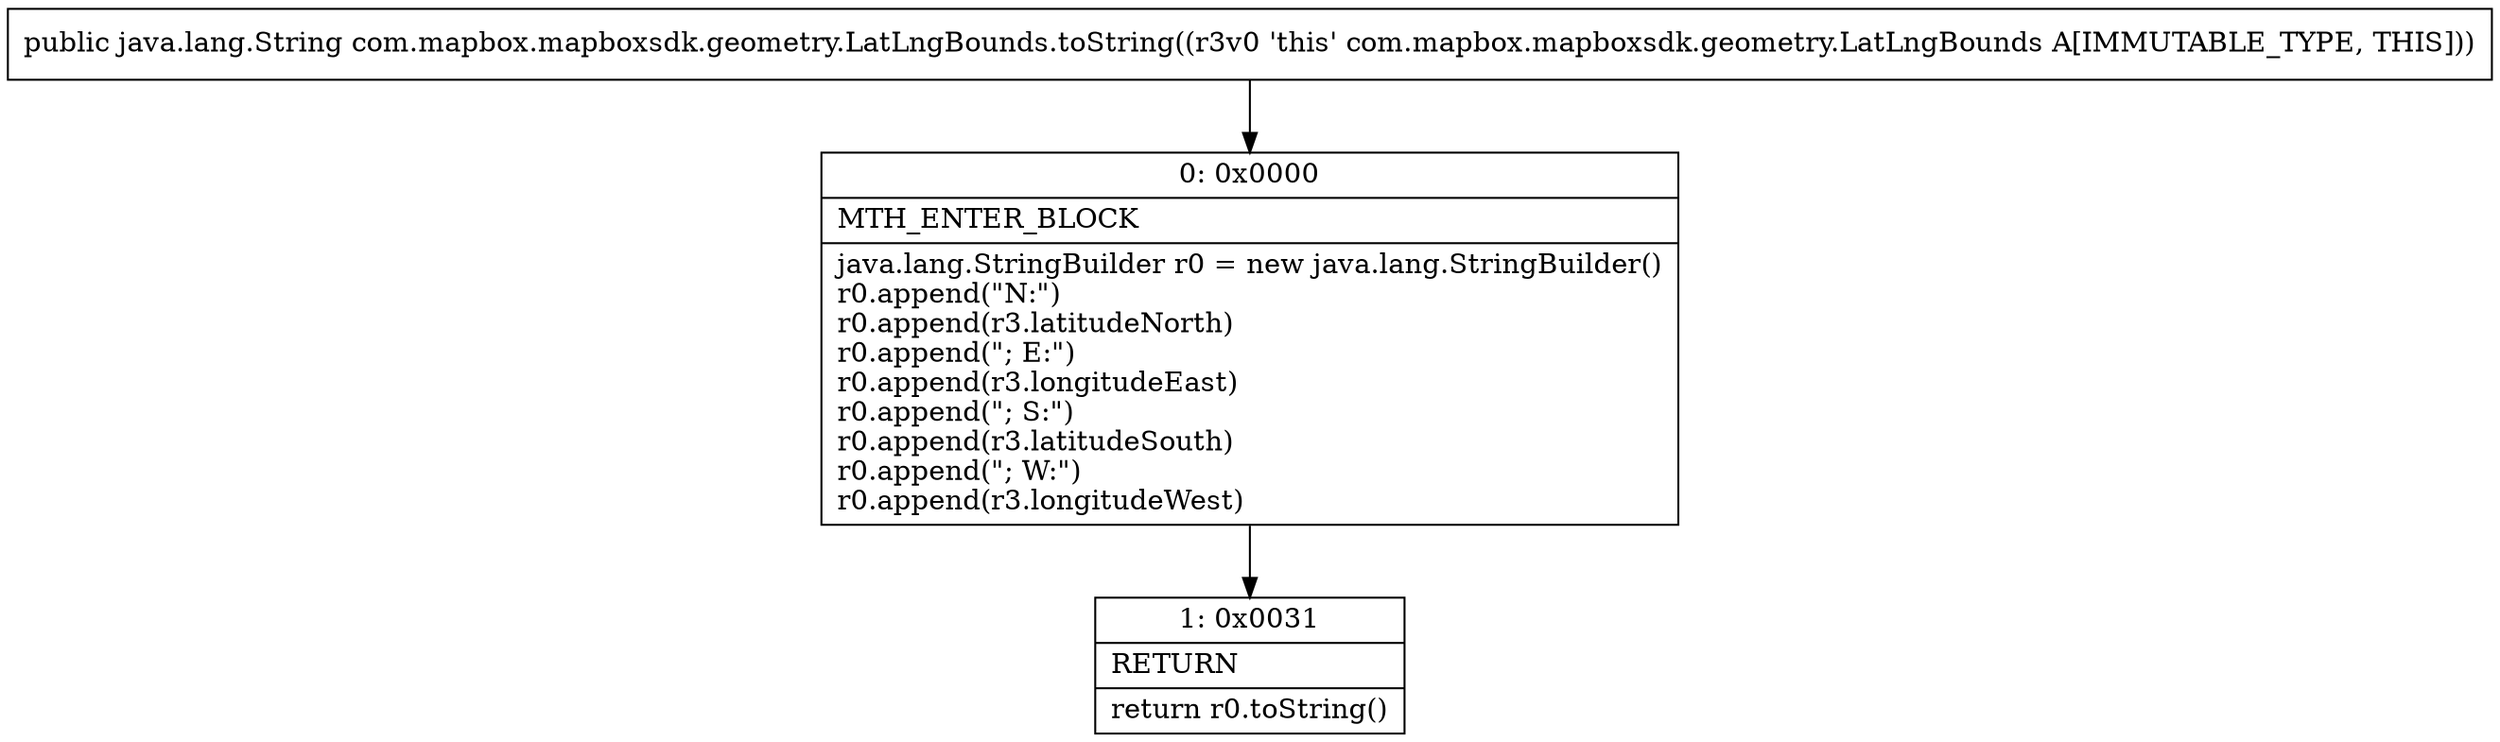digraph "CFG forcom.mapbox.mapboxsdk.geometry.LatLngBounds.toString()Ljava\/lang\/String;" {
Node_0 [shape=record,label="{0\:\ 0x0000|MTH_ENTER_BLOCK\l|java.lang.StringBuilder r0 = new java.lang.StringBuilder()\lr0.append(\"N:\")\lr0.append(r3.latitudeNorth)\lr0.append(\"; E:\")\lr0.append(r3.longitudeEast)\lr0.append(\"; S:\")\lr0.append(r3.latitudeSouth)\lr0.append(\"; W:\")\lr0.append(r3.longitudeWest)\l}"];
Node_1 [shape=record,label="{1\:\ 0x0031|RETURN\l|return r0.toString()\l}"];
MethodNode[shape=record,label="{public java.lang.String com.mapbox.mapboxsdk.geometry.LatLngBounds.toString((r3v0 'this' com.mapbox.mapboxsdk.geometry.LatLngBounds A[IMMUTABLE_TYPE, THIS])) }"];
MethodNode -> Node_0;
Node_0 -> Node_1;
}

